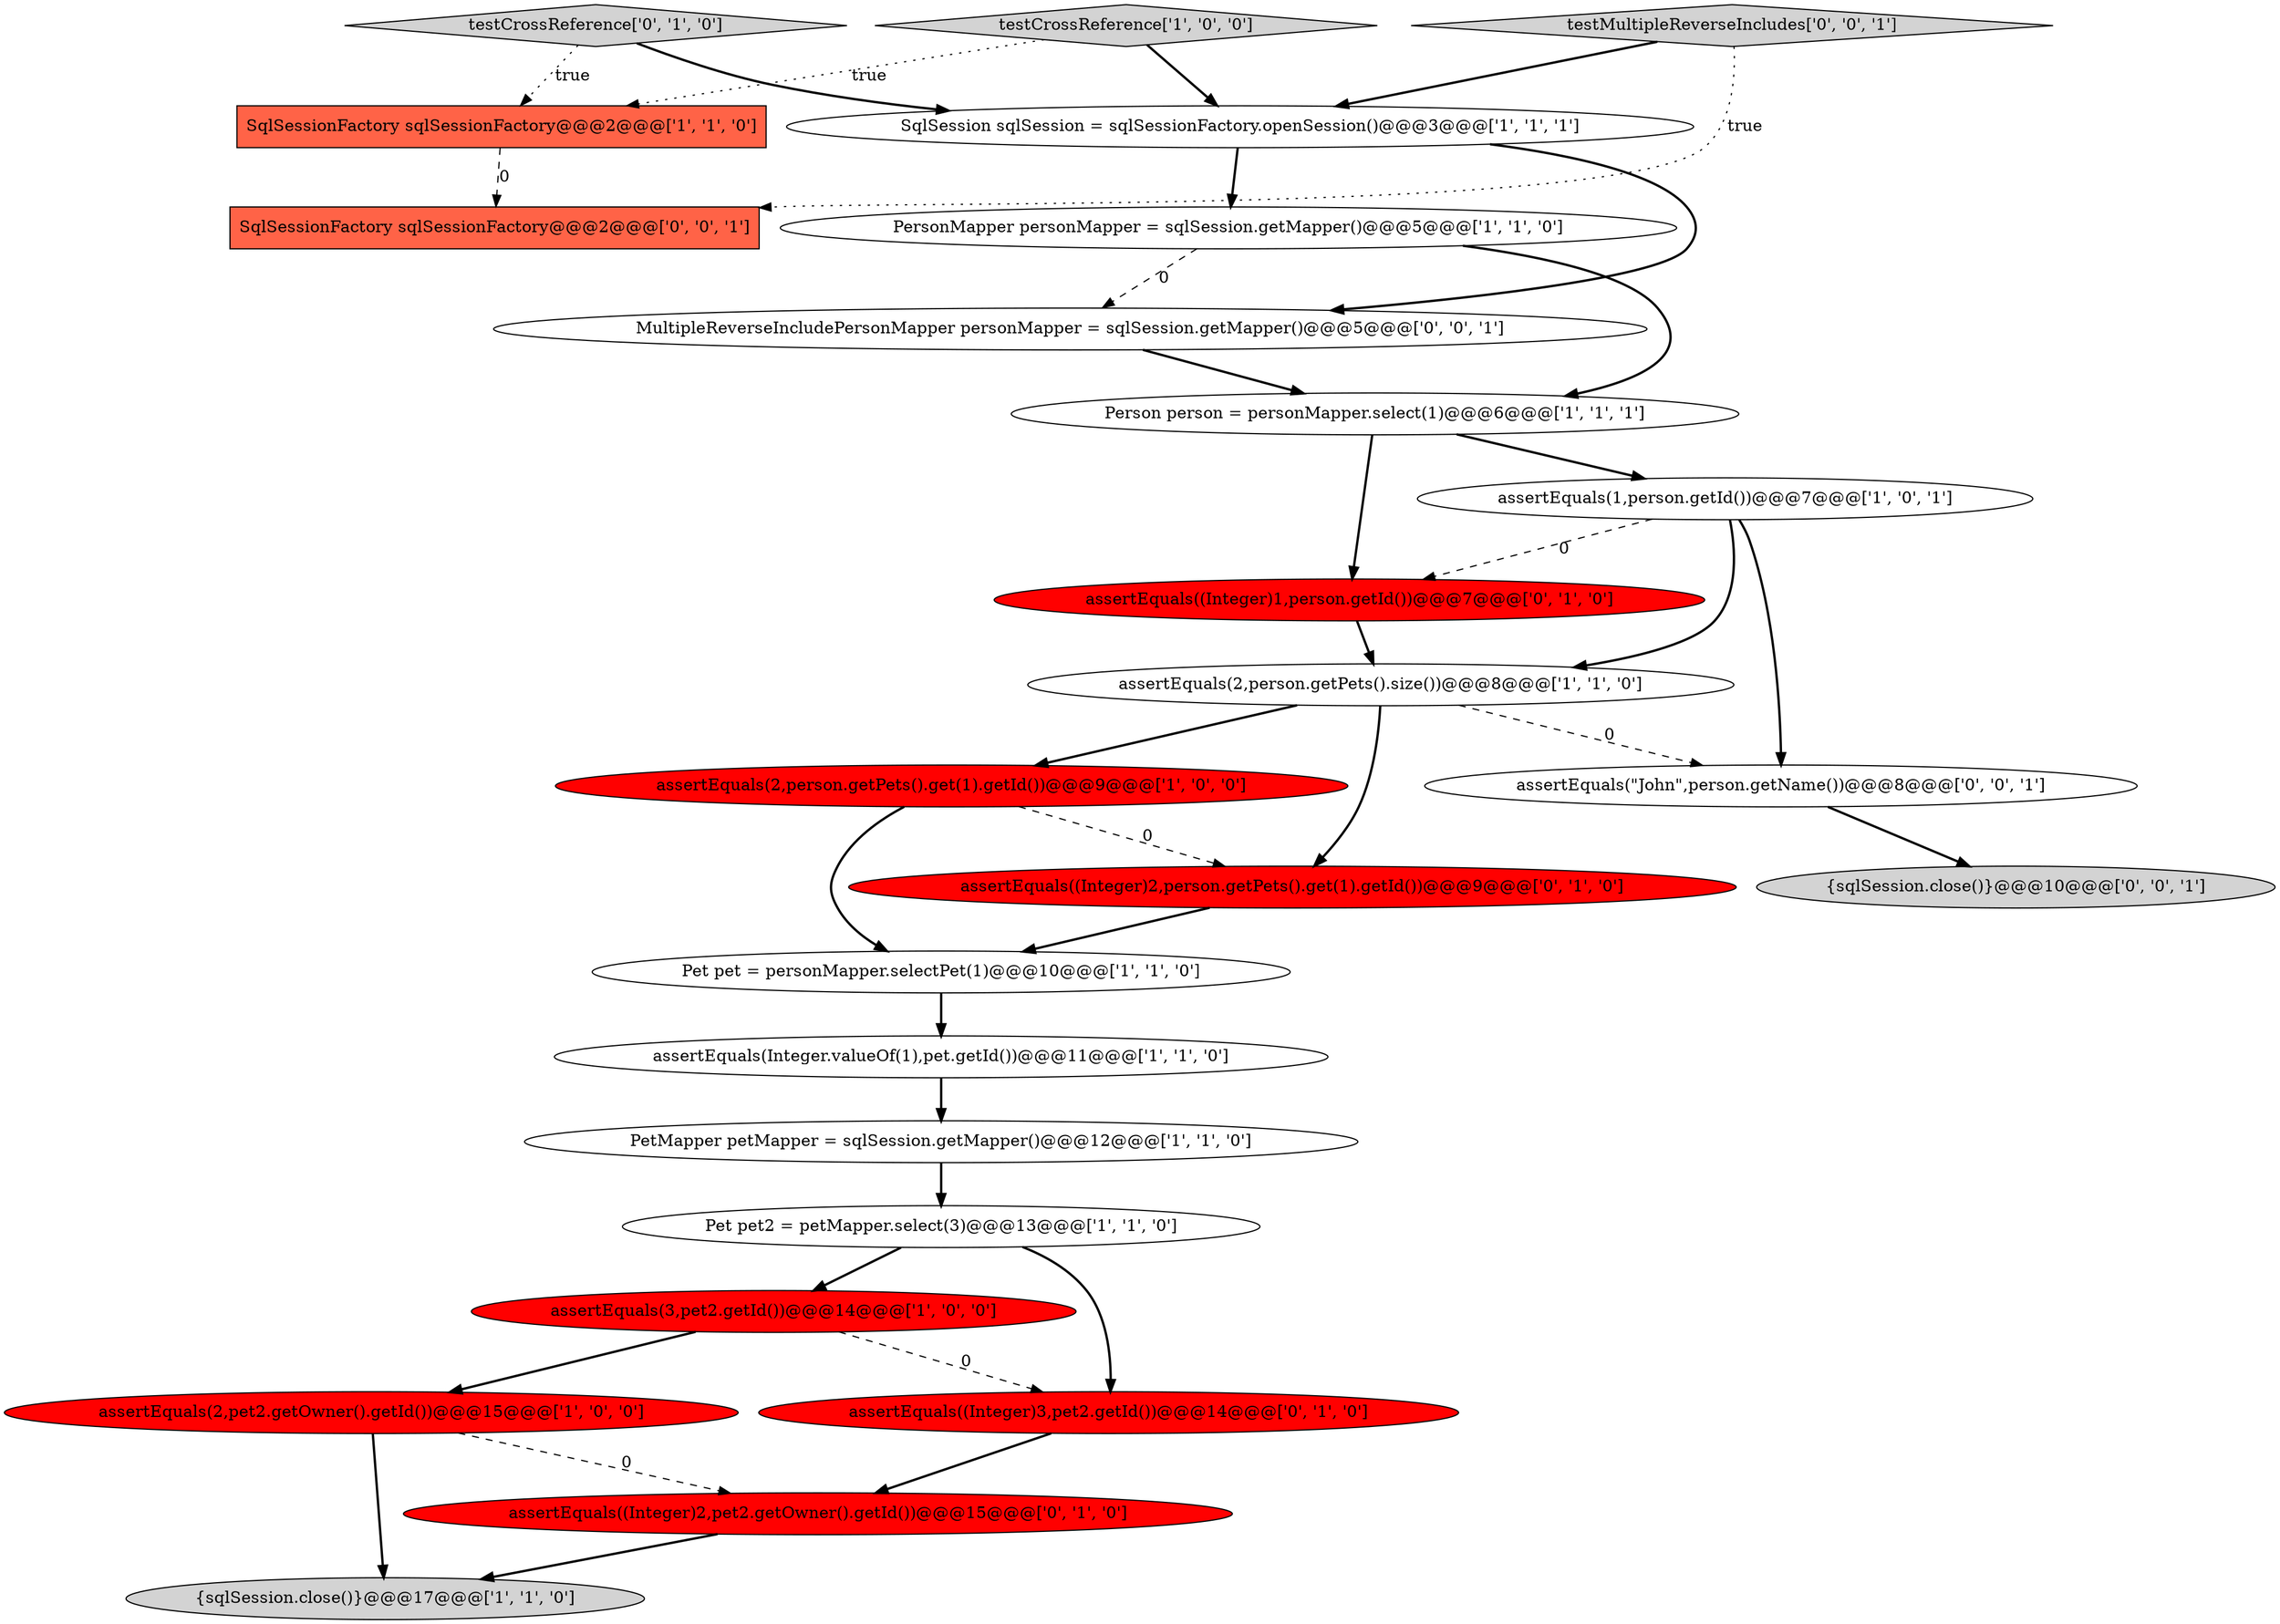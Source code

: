 digraph {
8 [style = filled, label = "Pet pet2 = petMapper.select(3)@@@13@@@['1', '1', '0']", fillcolor = white, shape = ellipse image = "AAA0AAABBB1BBB"];
12 [style = filled, label = "SqlSessionFactory sqlSessionFactory@@@2@@@['1', '1', '0']", fillcolor = tomato, shape = box image = "AAA0AAABBB1BBB"];
19 [style = filled, label = "assertEquals((Integer)3,pet2.getId())@@@14@@@['0', '1', '0']", fillcolor = red, shape = ellipse image = "AAA1AAABBB2BBB"];
5 [style = filled, label = "PetMapper petMapper = sqlSession.getMapper()@@@12@@@['1', '1', '0']", fillcolor = white, shape = ellipse image = "AAA0AAABBB1BBB"];
4 [style = filled, label = "assertEquals(Integer.valueOf(1),pet.getId())@@@11@@@['1', '1', '0']", fillcolor = white, shape = ellipse image = "AAA0AAABBB1BBB"];
6 [style = filled, label = "PersonMapper personMapper = sqlSession.getMapper()@@@5@@@['1', '1', '0']", fillcolor = white, shape = ellipse image = "AAA0AAABBB1BBB"];
9 [style = filled, label = "testCrossReference['1', '0', '0']", fillcolor = lightgray, shape = diamond image = "AAA0AAABBB1BBB"];
18 [style = filled, label = "assertEquals((Integer)1,person.getId())@@@7@@@['0', '1', '0']", fillcolor = red, shape = ellipse image = "AAA1AAABBB2BBB"];
22 [style = filled, label = "MultipleReverseIncludePersonMapper personMapper = sqlSession.getMapper()@@@5@@@['0', '0', '1']", fillcolor = white, shape = ellipse image = "AAA0AAABBB3BBB"];
10 [style = filled, label = "SqlSession sqlSession = sqlSessionFactory.openSession()@@@3@@@['1', '1', '1']", fillcolor = white, shape = ellipse image = "AAA0AAABBB1BBB"];
23 [style = filled, label = "assertEquals(\"John\",person.getName())@@@8@@@['0', '0', '1']", fillcolor = white, shape = ellipse image = "AAA0AAABBB3BBB"];
17 [style = filled, label = "assertEquals((Integer)2,person.getPets().get(1).getId())@@@9@@@['0', '1', '0']", fillcolor = red, shape = ellipse image = "AAA1AAABBB2BBB"];
21 [style = filled, label = "{sqlSession.close()}@@@10@@@['0', '0', '1']", fillcolor = lightgray, shape = ellipse image = "AAA0AAABBB3BBB"];
24 [style = filled, label = "testMultipleReverseIncludes['0', '0', '1']", fillcolor = lightgray, shape = diamond image = "AAA0AAABBB3BBB"];
14 [style = filled, label = "{sqlSession.close()}@@@17@@@['1', '1', '0']", fillcolor = lightgray, shape = ellipse image = "AAA0AAABBB1BBB"];
20 [style = filled, label = "SqlSessionFactory sqlSessionFactory@@@2@@@['0', '0', '1']", fillcolor = tomato, shape = box image = "AAA0AAABBB3BBB"];
16 [style = filled, label = "testCrossReference['0', '1', '0']", fillcolor = lightgray, shape = diamond image = "AAA0AAABBB2BBB"];
11 [style = filled, label = "Person person = personMapper.select(1)@@@6@@@['1', '1', '1']", fillcolor = white, shape = ellipse image = "AAA0AAABBB1BBB"];
7 [style = filled, label = "assertEquals(1,person.getId())@@@7@@@['1', '0', '1']", fillcolor = white, shape = ellipse image = "AAA0AAABBB1BBB"];
3 [style = filled, label = "assertEquals(2,person.getPets().size())@@@8@@@['1', '1', '0']", fillcolor = white, shape = ellipse image = "AAA0AAABBB1BBB"];
2 [style = filled, label = "Pet pet = personMapper.selectPet(1)@@@10@@@['1', '1', '0']", fillcolor = white, shape = ellipse image = "AAA0AAABBB1BBB"];
1 [style = filled, label = "assertEquals(2,pet2.getOwner().getId())@@@15@@@['1', '0', '0']", fillcolor = red, shape = ellipse image = "AAA1AAABBB1BBB"];
0 [style = filled, label = "assertEquals(2,person.getPets().get(1).getId())@@@9@@@['1', '0', '0']", fillcolor = red, shape = ellipse image = "AAA1AAABBB1BBB"];
13 [style = filled, label = "assertEquals(3,pet2.getId())@@@14@@@['1', '0', '0']", fillcolor = red, shape = ellipse image = "AAA1AAABBB1BBB"];
15 [style = filled, label = "assertEquals((Integer)2,pet2.getOwner().getId())@@@15@@@['0', '1', '0']", fillcolor = red, shape = ellipse image = "AAA1AAABBB2BBB"];
24->10 [style = bold, label=""];
10->22 [style = bold, label=""];
5->8 [style = bold, label=""];
18->3 [style = bold, label=""];
9->12 [style = dotted, label="true"];
16->12 [style = dotted, label="true"];
12->20 [style = dashed, label="0"];
7->18 [style = dashed, label="0"];
15->14 [style = bold, label=""];
16->10 [style = bold, label=""];
8->19 [style = bold, label=""];
1->15 [style = dashed, label="0"];
0->2 [style = bold, label=""];
9->10 [style = bold, label=""];
13->19 [style = dashed, label="0"];
2->4 [style = bold, label=""];
0->17 [style = dashed, label="0"];
10->6 [style = bold, label=""];
6->22 [style = dashed, label="0"];
13->1 [style = bold, label=""];
7->3 [style = bold, label=""];
11->18 [style = bold, label=""];
3->0 [style = bold, label=""];
3->23 [style = dashed, label="0"];
17->2 [style = bold, label=""];
23->21 [style = bold, label=""];
6->11 [style = bold, label=""];
7->23 [style = bold, label=""];
24->20 [style = dotted, label="true"];
3->17 [style = bold, label=""];
1->14 [style = bold, label=""];
19->15 [style = bold, label=""];
4->5 [style = bold, label=""];
22->11 [style = bold, label=""];
11->7 [style = bold, label=""];
8->13 [style = bold, label=""];
}
